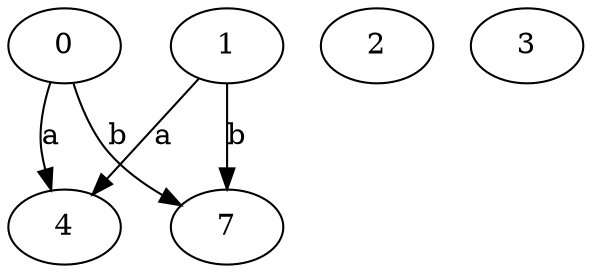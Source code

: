 strict digraph  {
0;
2;
3;
4;
7;
1;
0 -> 4  [label=a];
0 -> 7  [label=b];
1 -> 4  [label=a];
1 -> 7  [label=b];
}
